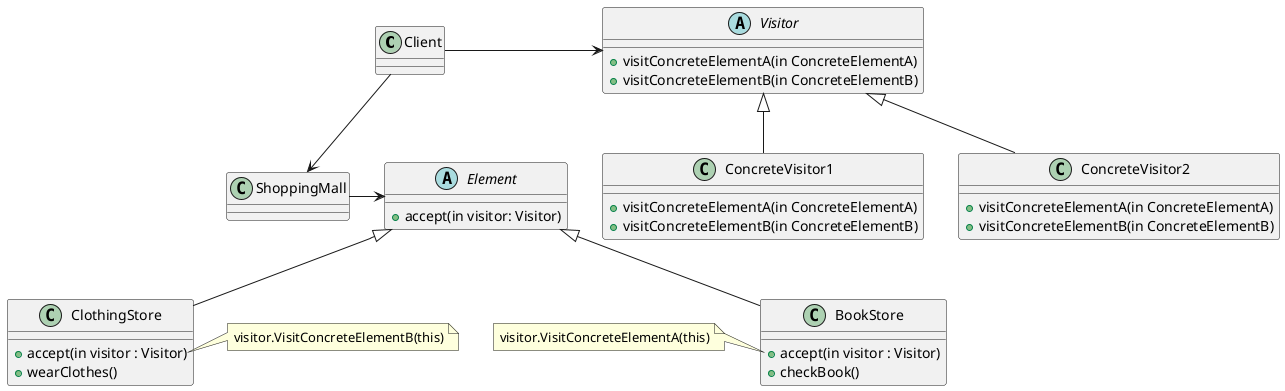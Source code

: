 @startuml

class Client {}

abstract Visitor {
    + visitConcreteElementA(in ConcreteElementA)
    + visitConcreteElementB(in ConcreteElementB)
}

class ConcreteVisitor1 extends Visitor {
    + visitConcreteElementA(in ConcreteElementA)
    + visitConcreteElementB(in ConcreteElementB)
}

class ConcreteVisitor2 extends Visitor {
    + visitConcreteElementA(in ConcreteElementA)
    + visitConcreteElementB(in ConcreteElementB)
}

class ShoppingMall {}

abstract Element {
    + accept(in visitor: Visitor)
}

class BookStore extends Element {
    + accept(in visitor : Visitor)
    + checkBook()
}

class ClothingStore extends Element {
    + accept(in visitor : Visitor)
    + wearClothes()
}

Client -right->Visitor
Client -down-> ShoppingMall
ShoppingMall -right-> Element

note left of BookStore::accept
    visitor.VisitConcreteElementA(this)
end note

note right of ClothingStore::accept
    visitor.VisitConcreteElementB(this)
end note

@enduml